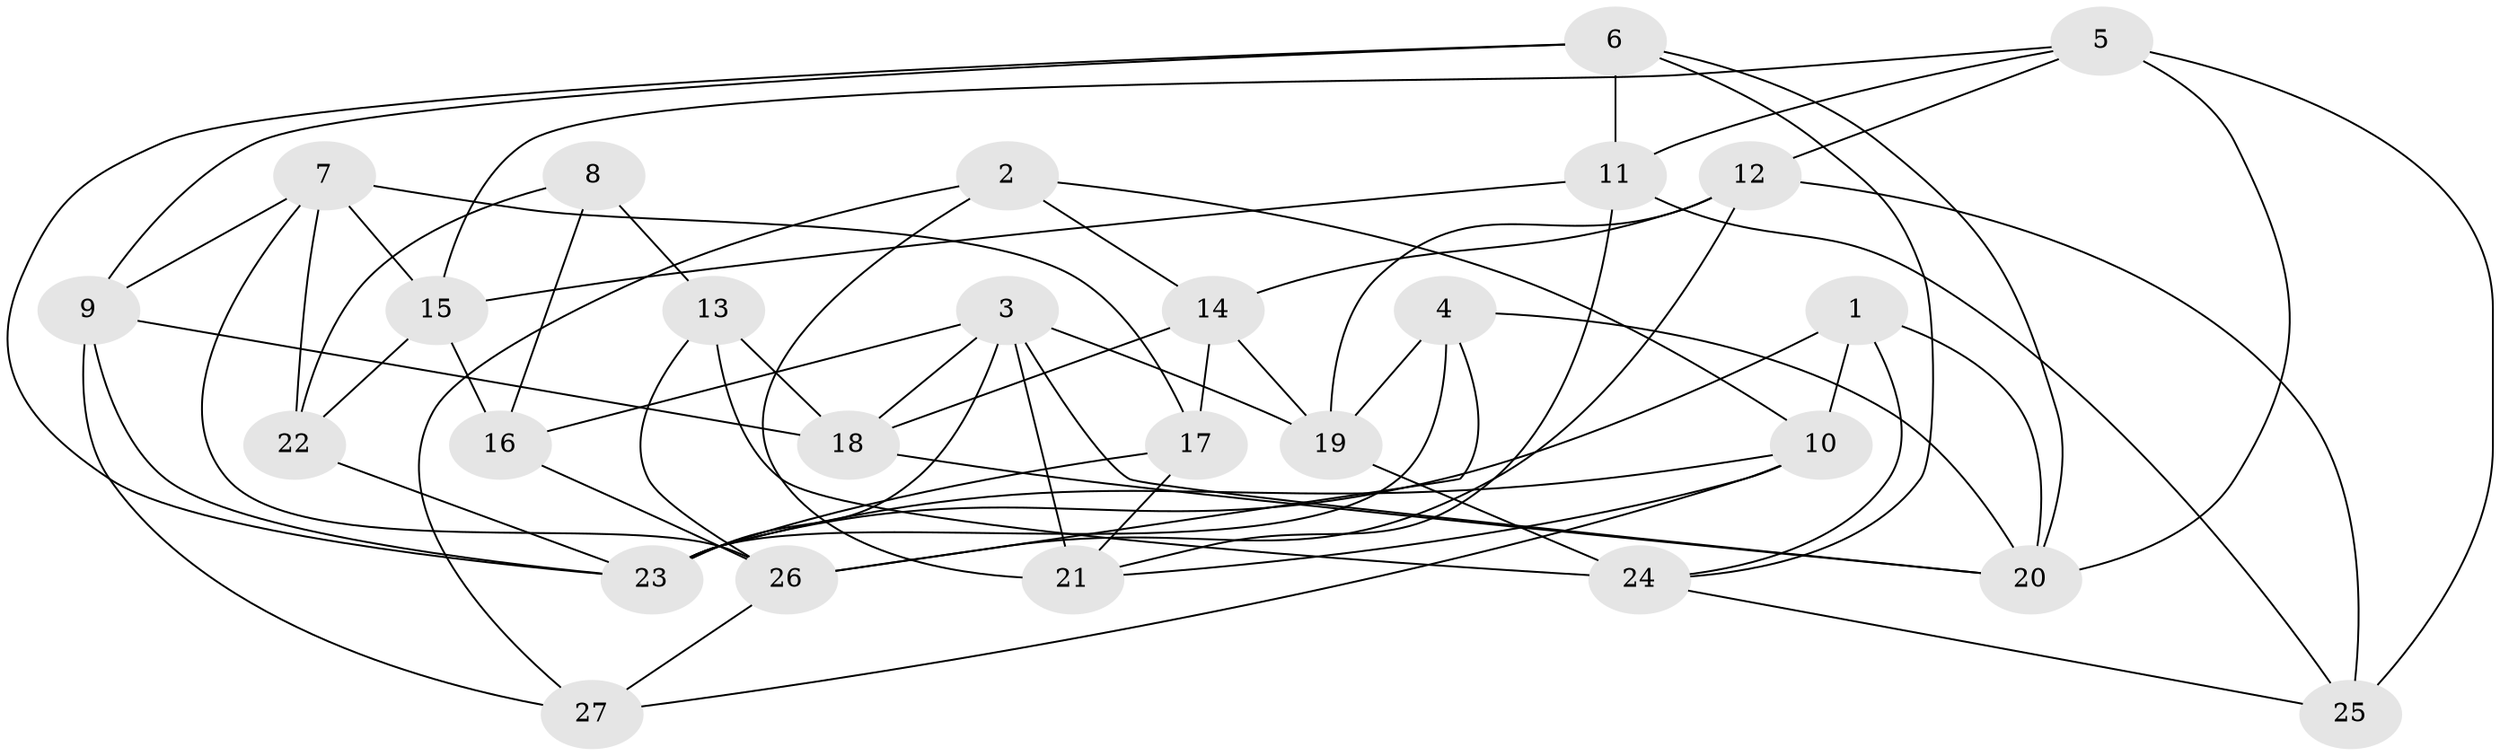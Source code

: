 // original degree distribution, {4: 1.0}
// Generated by graph-tools (version 1.1) at 2025/03/03/09/25 03:03:09]
// undirected, 27 vertices, 65 edges
graph export_dot {
graph [start="1"]
  node [color=gray90,style=filled];
  1;
  2;
  3;
  4;
  5;
  6;
  7;
  8;
  9;
  10;
  11;
  12;
  13;
  14;
  15;
  16;
  17;
  18;
  19;
  20;
  21;
  22;
  23;
  24;
  25;
  26;
  27;
  1 -- 10 [weight=1.0];
  1 -- 20 [weight=1.0];
  1 -- 23 [weight=1.0];
  1 -- 24 [weight=1.0];
  2 -- 10 [weight=1.0];
  2 -- 14 [weight=1.0];
  2 -- 21 [weight=1.0];
  2 -- 27 [weight=1.0];
  3 -- 16 [weight=1.0];
  3 -- 18 [weight=1.0];
  3 -- 19 [weight=1.0];
  3 -- 20 [weight=2.0];
  3 -- 21 [weight=2.0];
  3 -- 23 [weight=1.0];
  4 -- 19 [weight=1.0];
  4 -- 20 [weight=1.0];
  4 -- 23 [weight=1.0];
  4 -- 26 [weight=1.0];
  5 -- 11 [weight=1.0];
  5 -- 12 [weight=1.0];
  5 -- 15 [weight=1.0];
  5 -- 20 [weight=2.0];
  5 -- 25 [weight=1.0];
  6 -- 9 [weight=1.0];
  6 -- 11 [weight=2.0];
  6 -- 20 [weight=1.0];
  6 -- 23 [weight=1.0];
  6 -- 24 [weight=1.0];
  7 -- 9 [weight=1.0];
  7 -- 15 [weight=2.0];
  7 -- 17 [weight=1.0];
  7 -- 22 [weight=1.0];
  7 -- 26 [weight=1.0];
  8 -- 13 [weight=2.0];
  8 -- 16 [weight=1.0];
  8 -- 22 [weight=3.0];
  9 -- 18 [weight=1.0];
  9 -- 23 [weight=1.0];
  9 -- 27 [weight=2.0];
  10 -- 21 [weight=1.0];
  10 -- 23 [weight=1.0];
  10 -- 27 [weight=2.0];
  11 -- 15 [weight=1.0];
  11 -- 21 [weight=1.0];
  11 -- 25 [weight=1.0];
  12 -- 14 [weight=1.0];
  12 -- 19 [weight=2.0];
  12 -- 25 [weight=1.0];
  12 -- 26 [weight=1.0];
  13 -- 18 [weight=1.0];
  13 -- 24 [weight=2.0];
  13 -- 26 [weight=1.0];
  14 -- 17 [weight=1.0];
  14 -- 18 [weight=2.0];
  14 -- 19 [weight=1.0];
  15 -- 16 [weight=1.0];
  15 -- 22 [weight=1.0];
  16 -- 26 [weight=1.0];
  17 -- 21 [weight=1.0];
  17 -- 23 [weight=1.0];
  18 -- 20 [weight=1.0];
  19 -- 24 [weight=1.0];
  22 -- 23 [weight=1.0];
  24 -- 25 [weight=1.0];
  26 -- 27 [weight=1.0];
}
